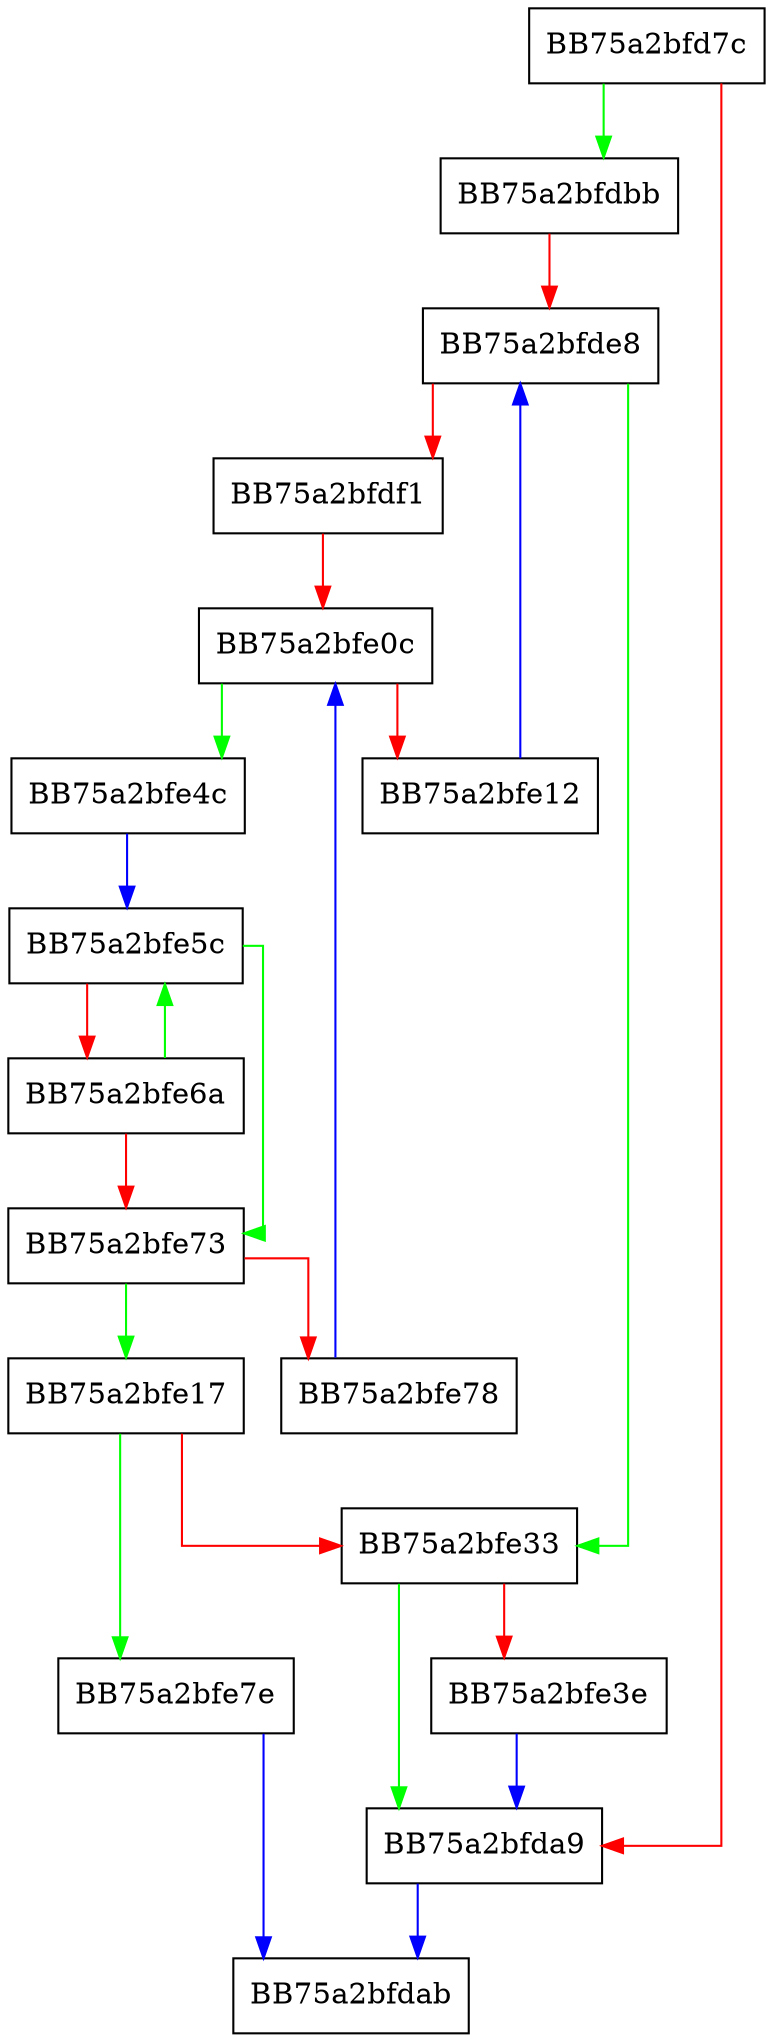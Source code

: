 digraph IsFlightDataRecorder {
  node [shape="box"];
  graph [splines=ortho];
  BB75a2bfd7c -> BB75a2bfdbb [color="green"];
  BB75a2bfd7c -> BB75a2bfda9 [color="red"];
  BB75a2bfda9 -> BB75a2bfdab [color="blue"];
  BB75a2bfdbb -> BB75a2bfde8 [color="red"];
  BB75a2bfde8 -> BB75a2bfe33 [color="green"];
  BB75a2bfde8 -> BB75a2bfdf1 [color="red"];
  BB75a2bfdf1 -> BB75a2bfe0c [color="red"];
  BB75a2bfe0c -> BB75a2bfe4c [color="green"];
  BB75a2bfe0c -> BB75a2bfe12 [color="red"];
  BB75a2bfe12 -> BB75a2bfde8 [color="blue"];
  BB75a2bfe17 -> BB75a2bfe7e [color="green"];
  BB75a2bfe17 -> BB75a2bfe33 [color="red"];
  BB75a2bfe33 -> BB75a2bfda9 [color="green"];
  BB75a2bfe33 -> BB75a2bfe3e [color="red"];
  BB75a2bfe3e -> BB75a2bfda9 [color="blue"];
  BB75a2bfe4c -> BB75a2bfe5c [color="blue"];
  BB75a2bfe5c -> BB75a2bfe73 [color="green"];
  BB75a2bfe5c -> BB75a2bfe6a [color="red"];
  BB75a2bfe6a -> BB75a2bfe5c [color="green"];
  BB75a2bfe6a -> BB75a2bfe73 [color="red"];
  BB75a2bfe73 -> BB75a2bfe17 [color="green"];
  BB75a2bfe73 -> BB75a2bfe78 [color="red"];
  BB75a2bfe78 -> BB75a2bfe0c [color="blue"];
  BB75a2bfe7e -> BB75a2bfdab [color="blue"];
}